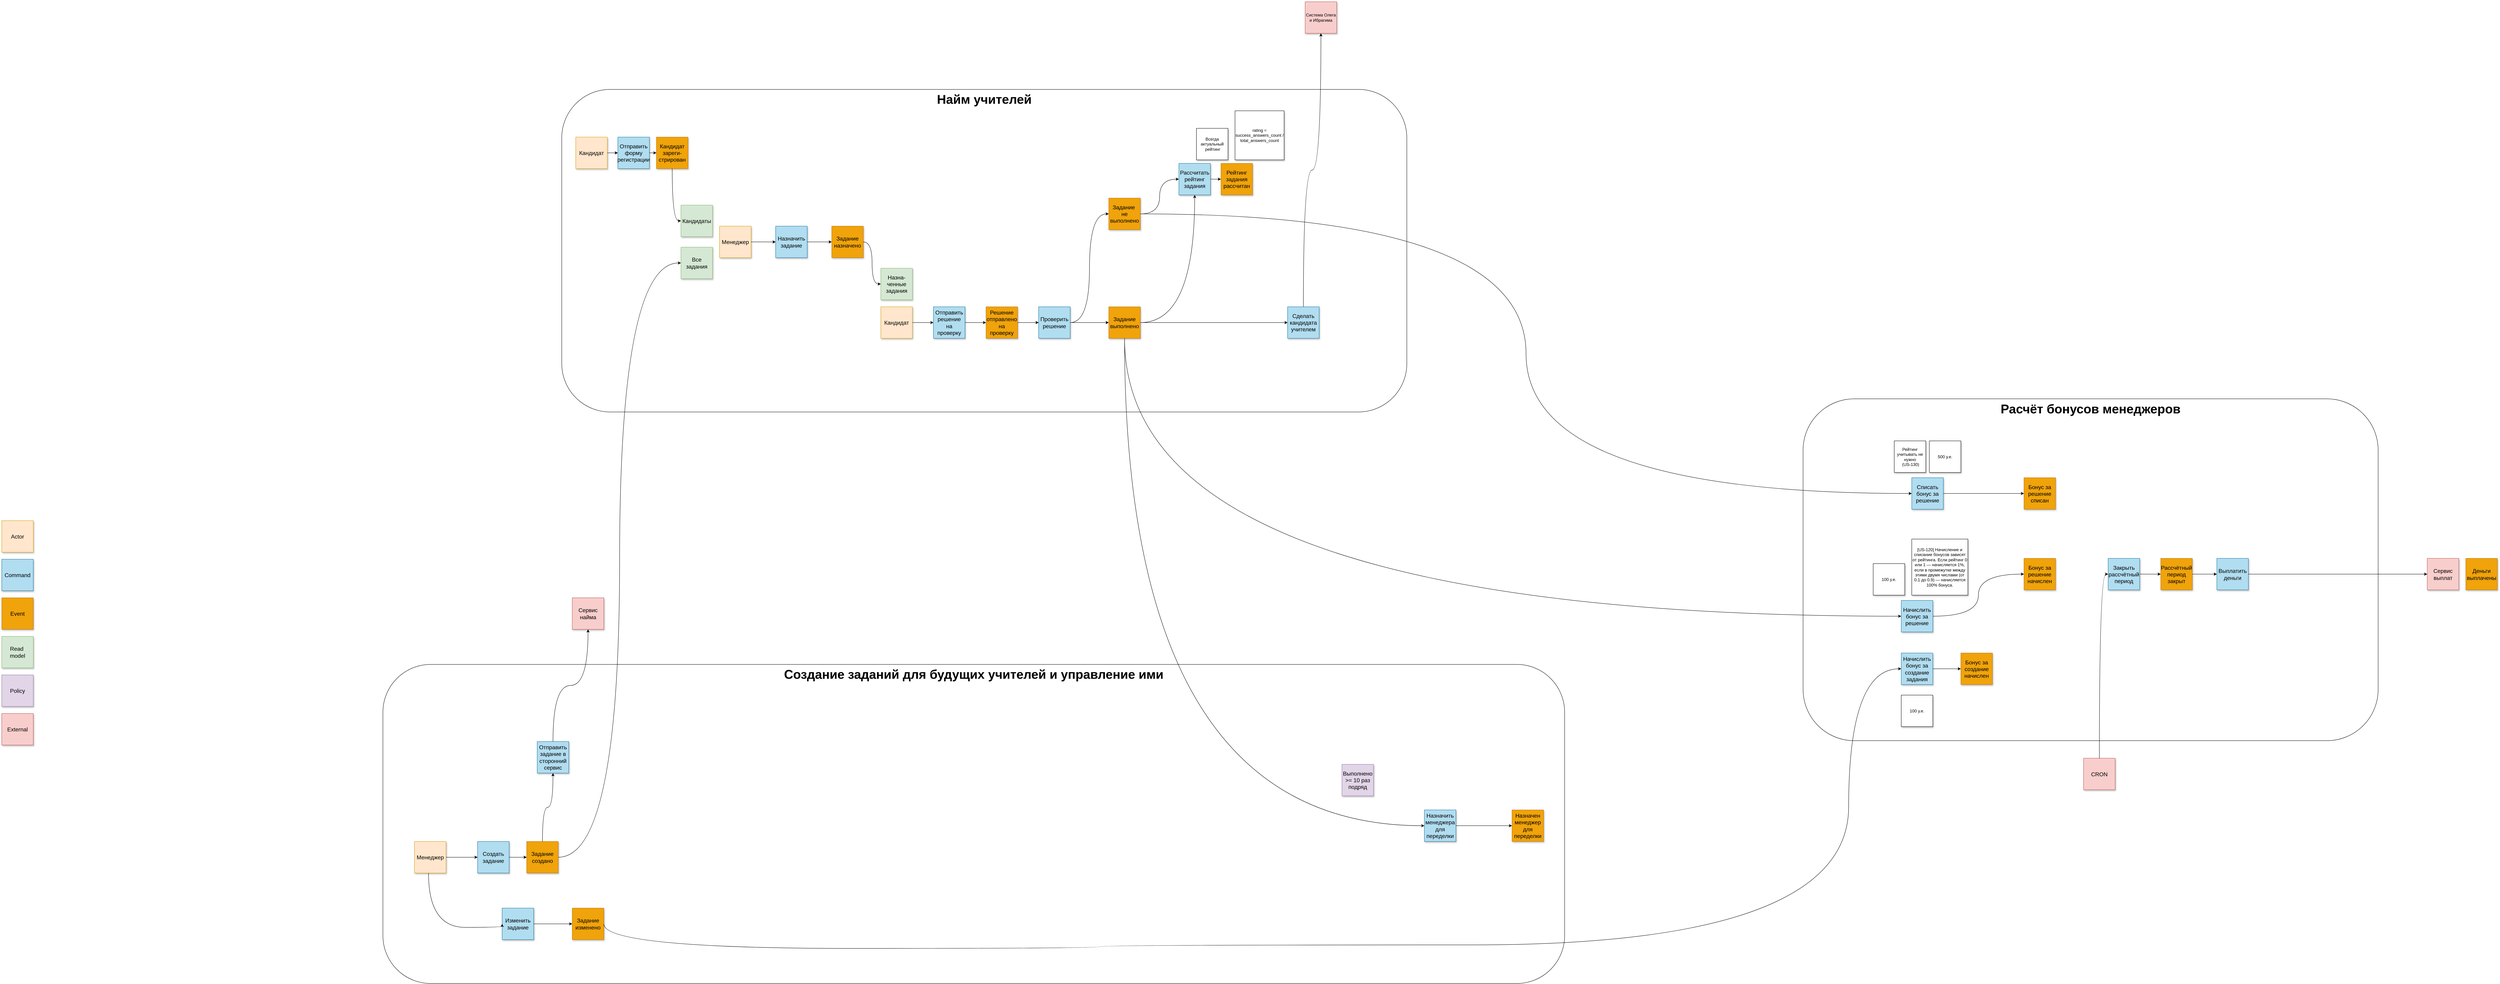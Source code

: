 <mxfile version="27.0.9">
  <diagram name="Страница — 1" id="NGPSr6TKWszpCNyqdr5B">
    <mxGraphModel dx="6367" dy="3578" grid="1" gridSize="10" guides="1" tooltips="1" connect="1" arrows="1" fold="1" page="1" pageScale="1" pageWidth="827" pageHeight="1169" math="0" shadow="0">
      <root>
        <mxCell id="0" />
        <mxCell id="1" parent="0" />
        <mxCell id="jLzZF4RuqzGzyWeto8rF-91" value="&lt;font style=&quot;font-size: 36px;&quot;&gt;Найм учителей&lt;/font&gt;" style="rounded=1;whiteSpace=wrap;html=1;fontFamily=Helvetica;fontSize=11;fontColor=default;labelBackgroundColor=default;verticalAlign=top;align=center;fontStyle=1" parent="1" vertex="1">
          <mxGeometry x="-560" y="-810" width="2410" height="920" as="geometry" />
        </mxCell>
        <mxCell id="jLzZF4RuqzGzyWeto8rF-90" value="&lt;font style=&quot;font-size: 36px;&quot;&gt;Расчёт бонусов менеджеров&lt;/font&gt;" style="rounded=1;whiteSpace=wrap;html=1;fontFamily=Helvetica;fontSize=11;fontColor=default;labelBackgroundColor=default;verticalAlign=top;align=center;fontStyle=1" parent="1" vertex="1">
          <mxGeometry x="2980" y="72.5" width="1640" height="975" as="geometry" />
        </mxCell>
        <mxCell id="jLzZF4RuqzGzyWeto8rF-89" value="&lt;font style=&quot;font-size: 36px;&quot;&gt;Создание заданий для будущих учителей и управление ими&lt;/font&gt;" style="rounded=1;whiteSpace=wrap;html=1;fontFamily=Helvetica;fontSize=11;fontColor=default;labelBackgroundColor=default;verticalAlign=top;align=center;fontStyle=1" parent="1" vertex="1">
          <mxGeometry x="-1070" y="830" width="3370" height="910" as="geometry" />
        </mxCell>
        <mxCell id="CO1IV0NMNZ6v1MnFKfws-3" value="&lt;font style=&quot;font-size: 16px;&quot;&gt;Actor&lt;/font&gt;" style="shape=note;whiteSpace=wrap;html=1;backgroundOutline=1;darkOpacity=0.05;fillColor=#ffe6cc;strokeColor=#d79b00;fillStyle=solid;direction=west;gradientDirection=north;shadow=1;size=0;pointerEvents=1;" parent="1" vertex="1">
          <mxGeometry x="-2157" y="420" width="90" height="90" as="geometry" />
        </mxCell>
        <mxCell id="CO1IV0NMNZ6v1MnFKfws-4" value="&lt;font style=&quot;font-size: 16px;&quot;&gt;Command&lt;/font&gt;" style="shape=note;whiteSpace=wrap;html=1;backgroundOutline=1;darkOpacity=0.05;fillColor=#b1ddf0;strokeColor=#10739e;fillStyle=solid;direction=west;gradientDirection=north;shadow=1;size=0;pointerEvents=1;" parent="1" vertex="1">
          <mxGeometry x="-2157" y="530" width="90" height="90" as="geometry" />
        </mxCell>
        <mxCell id="CO1IV0NMNZ6v1MnFKfws-5" value="&lt;font style=&quot;font-size: 16px;&quot;&gt;Event&lt;/font&gt;" style="shape=note;whiteSpace=wrap;html=1;backgroundOutline=1;darkOpacity=0.05;fillColor=#f0a30a;strokeColor=#BD7000;fillStyle=solid;direction=west;gradientDirection=north;shadow=1;size=0;pointerEvents=1;fontColor=#000000;" parent="1" vertex="1">
          <mxGeometry x="-2157" y="640" width="90" height="90" as="geometry" />
        </mxCell>
        <mxCell id="CO1IV0NMNZ6v1MnFKfws-6" value="&lt;font style=&quot;font-size: 16px;&quot;&gt;Policy&lt;/font&gt;" style="shape=note;whiteSpace=wrap;html=1;backgroundOutline=1;darkOpacity=0.05;fillColor=#e1d5e7;strokeColor=#9673a6;fillStyle=solid;direction=west;gradientDirection=north;shadow=1;size=0;pointerEvents=1;" parent="1" vertex="1">
          <mxGeometry x="-2157" y="860" width="90" height="90" as="geometry" />
        </mxCell>
        <mxCell id="h1oPTxE2GkJXds1VuIES-3" value="&lt;font style=&quot;font-size: 16px;&quot;&gt;Менеджер&lt;/font&gt;" style="shape=note;whiteSpace=wrap;html=1;backgroundOutline=1;darkOpacity=0.05;fillColor=#ffe6cc;strokeColor=#d79b00;fillStyle=solid;direction=west;gradientDirection=north;shadow=1;size=0;pointerEvents=1;" parent="1" vertex="1">
          <mxGeometry x="-980" y="1335" width="90" height="90" as="geometry" />
        </mxCell>
        <mxCell id="h1oPTxE2GkJXds1VuIES-4" value="&lt;span style=&quot;font-size: 16px;&quot;&gt;Задание создано&lt;/span&gt;" style="shape=note;whiteSpace=wrap;html=1;backgroundOutline=1;darkOpacity=0.05;fillColor=#f0a30a;strokeColor=#BD7000;fillStyle=solid;direction=west;gradientDirection=north;shadow=1;size=0;pointerEvents=1;fontColor=#000000;" parent="1" vertex="1">
          <mxGeometry x="-660" y="1335" width="90" height="90" as="geometry" />
        </mxCell>
        <mxCell id="h1oPTxE2GkJXds1VuIES-5" value="&lt;span style=&quot;font-size: 16px;&quot;&gt;Задание изменено&lt;/span&gt;" style="shape=note;whiteSpace=wrap;html=1;backgroundOutline=1;darkOpacity=0.05;fillColor=#f0a30a;strokeColor=#BD7000;fillStyle=solid;direction=west;gradientDirection=north;shadow=1;size=0;pointerEvents=1;fontColor=#000000;" parent="1" vertex="1">
          <mxGeometry x="-530" y="1525" width="90" height="90" as="geometry" />
        </mxCell>
        <mxCell id="h1oPTxE2GkJXds1VuIES-6" value="&lt;span style=&quot;font-size: 16px;&quot;&gt;Задание выполнено&lt;/span&gt;" style="shape=note;whiteSpace=wrap;html=1;backgroundOutline=1;darkOpacity=0.05;fillColor=#f0a30a;strokeColor=#BD7000;fillStyle=solid;direction=west;gradientDirection=north;shadow=1;size=0;pointerEvents=1;fontColor=#000000;" parent="1" vertex="1">
          <mxGeometry x="1000" y="-190" width="90" height="90" as="geometry" />
        </mxCell>
        <mxCell id="h1oPTxE2GkJXds1VuIES-10" value="&lt;font style=&quot;font-size: 16px;&quot;&gt;External&lt;/font&gt;" style="shape=note;whiteSpace=wrap;html=1;backgroundOutline=1;darkOpacity=0.05;fillColor=#f8cecc;strokeColor=#b85450;fillStyle=solid;direction=west;gradientDirection=north;shadow=1;size=0;pointerEvents=1;" parent="1" vertex="1">
          <mxGeometry x="-2157" y="970" width="90" height="90" as="geometry" />
        </mxCell>
        <mxCell id="h1oPTxE2GkJXds1VuIES-12" value="&lt;span style=&quot;font-size: 16px;&quot;&gt;Сервис найма&lt;/span&gt;" style="shape=note;whiteSpace=wrap;html=1;backgroundOutline=1;darkOpacity=0.05;fillColor=#f8cecc;strokeColor=#b85450;fillStyle=solid;direction=west;gradientDirection=north;shadow=1;size=0;pointerEvents=1;" parent="1" vertex="1">
          <mxGeometry x="-530" y="640" width="90" height="90" as="geometry" />
        </mxCell>
        <mxCell id="h1oPTxE2GkJXds1VuIES-13" style="edgeStyle=orthogonalEdgeStyle;rounded=0;orthogonalLoop=1;jettySize=auto;html=1;entryX=0;entryY=0;entryDx=45;entryDy=0;entryPerimeter=0;curved=1;exitX=0.5;exitY=1;exitDx=0;exitDy=0;exitPerimeter=0;" parent="1" source="VDqQMKISI5DSdIvBl_UH-1" target="h1oPTxE2GkJXds1VuIES-12" edge="1">
          <mxGeometry relative="1" as="geometry" />
        </mxCell>
        <mxCell id="h1oPTxE2GkJXds1VuIES-19" value="&lt;font style=&quot;font-size: 16px;&quot;&gt;Менеджер&lt;/font&gt;" style="shape=note;whiteSpace=wrap;html=1;backgroundOutline=1;darkOpacity=0.05;fillColor=#ffe6cc;strokeColor=#d79b00;fillStyle=solid;direction=west;gradientDirection=north;shadow=1;size=0;pointerEvents=1;" parent="1" vertex="1">
          <mxGeometry x="-110" y="-420" width="90" height="90" as="geometry" />
        </mxCell>
        <mxCell id="h1oPTxE2GkJXds1VuIES-20" value="&lt;span style=&quot;font-size: 16px;&quot;&gt;Задание назначено&lt;/span&gt;" style="shape=note;whiteSpace=wrap;html=1;backgroundOutline=1;darkOpacity=0.05;fillColor=#f0a30a;strokeColor=#BD7000;fillStyle=solid;direction=west;gradientDirection=north;shadow=1;size=0;pointerEvents=1;fontColor=#000000;" parent="1" vertex="1">
          <mxGeometry x="210" y="-420" width="90" height="90" as="geometry" />
        </mxCell>
        <mxCell id="jLzZF4RuqzGzyWeto8rF-57" style="edgeStyle=orthogonalEdgeStyle;shape=connector;curved=1;rounded=0;orthogonalLoop=1;jettySize=auto;html=1;strokeColor=default;align=center;verticalAlign=middle;fontFamily=Helvetica;fontSize=11;fontColor=default;labelBackgroundColor=default;endArrow=classic;entryX=0;entryY=0;entryDx=90;entryDy=45;entryPerimeter=0;" parent="1" source="jLzZF4RuqzGzyWeto8rF-1" target="jLzZF4RuqzGzyWeto8rF-58" edge="1">
          <mxGeometry relative="1" as="geometry">
            <mxPoint x="520" y="890" as="targetPoint" />
          </mxGeometry>
        </mxCell>
        <mxCell id="jLzZF4RuqzGzyWeto8rF-1" value="&lt;font style=&quot;font-size: 16px;&quot;&gt;Кандидат&lt;/font&gt;" style="shape=note;whiteSpace=wrap;html=1;backgroundOutline=1;darkOpacity=0.05;fillColor=#ffe6cc;strokeColor=#d79b00;fillStyle=solid;direction=west;gradientDirection=north;shadow=1;size=0;pointerEvents=1;" parent="1" vertex="1">
          <mxGeometry x="350" y="-190" width="90" height="90" as="geometry" />
        </mxCell>
        <mxCell id="jLzZF4RuqzGzyWeto8rF-2" value="&lt;span style=&quot;font-size: 16px;&quot;&gt;Решение отправлено на проверку&lt;/span&gt;" style="shape=note;whiteSpace=wrap;html=1;backgroundOutline=1;darkOpacity=0.05;fillColor=#f0a30a;strokeColor=#BD7000;fillStyle=solid;direction=west;gradientDirection=north;shadow=1;size=0;pointerEvents=1;fontColor=#000000;" parent="1" vertex="1">
          <mxGeometry x="650" y="-190" width="90" height="90" as="geometry" />
        </mxCell>
        <mxCell id="jLzZF4RuqzGzyWeto8rF-9" value="&lt;span style=&quot;font-size: 16px;&quot;&gt;Задание&amp;nbsp;&lt;/span&gt;&lt;div&gt;&lt;span style=&quot;font-size: 16px;&quot;&gt;не выполнено&lt;/span&gt;&lt;/div&gt;" style="shape=note;whiteSpace=wrap;html=1;backgroundOutline=1;darkOpacity=0.05;fillColor=#f0a30a;strokeColor=#BD7000;fillStyle=solid;direction=west;gradientDirection=north;shadow=1;size=0;pointerEvents=1;fontColor=#000000;" parent="1" vertex="1">
          <mxGeometry x="1000" y="-500" width="90" height="90" as="geometry" />
        </mxCell>
        <mxCell id="jLzZF4RuqzGzyWeto8rF-10" value="&lt;span style=&quot;font-size: 16px;&quot;&gt;Рейтинг задания рассчитан&lt;/span&gt;" style="shape=note;whiteSpace=wrap;html=1;backgroundOutline=1;darkOpacity=0.05;fillColor=#f0a30a;strokeColor=#BD7000;fillStyle=solid;direction=west;gradientDirection=north;shadow=1;size=0;pointerEvents=1;fontColor=#000000;" parent="1" vertex="1">
          <mxGeometry x="1320" y="-599" width="90" height="90" as="geometry" />
        </mxCell>
        <mxCell id="jLzZF4RuqzGzyWeto8rF-12" style="edgeStyle=orthogonalEdgeStyle;shape=connector;curved=1;rounded=0;orthogonalLoop=1;jettySize=auto;html=1;entryX=0;entryY=0;entryDx=90;entryDy=45;entryPerimeter=0;strokeColor=default;align=center;verticalAlign=middle;fontFamily=Helvetica;fontSize=11;fontColor=default;labelBackgroundColor=default;endArrow=classic;" parent="1" source="jLzZF4RuqzGzyWeto8rF-65" target="jLzZF4RuqzGzyWeto8rF-10" edge="1">
          <mxGeometry relative="1" as="geometry" />
        </mxCell>
        <mxCell id="jLzZF4RuqzGzyWeto8rF-15" value="rating = success_answers_count / total_answers_count" style="shape=note;whiteSpace=wrap;html=1;backgroundOutline=1;darkOpacity=0.05;fillStyle=solid;direction=west;gradientDirection=north;shadow=1;size=0;pointerEvents=1;" parent="1" vertex="1">
          <mxGeometry x="1360" y="-749" width="140" height="140" as="geometry" />
        </mxCell>
        <mxCell id="jLzZF4RuqzGzyWeto8rF-16" value="&lt;span style=&quot;font-size: 16px;&quot;&gt;Бонус за создание начислен&lt;/span&gt;" style="shape=note;whiteSpace=wrap;html=1;backgroundOutline=1;darkOpacity=0.05;fillColor=#f0a30a;strokeColor=#BD7000;fillStyle=solid;direction=west;gradientDirection=north;shadow=1;size=0;pointerEvents=1;fontColor=#000000;" parent="1" vertex="1">
          <mxGeometry x="3430" y="797.5" width="90" height="90" as="geometry" />
        </mxCell>
        <mxCell id="jLzZF4RuqzGzyWeto8rF-17" style="edgeStyle=orthogonalEdgeStyle;shape=connector;curved=1;rounded=0;orthogonalLoop=1;jettySize=auto;html=1;entryX=0;entryY=0;entryDx=90;entryDy=45;entryPerimeter=0;strokeColor=default;align=center;verticalAlign=middle;fontFamily=Helvetica;fontSize=11;fontColor=default;labelBackgroundColor=default;endArrow=classic;exitX=0;exitY=0.5;exitDx=0;exitDy=0;exitPerimeter=0;" parent="1" target="jLzZF4RuqzGzyWeto8rF-60" edge="1" source="h1oPTxE2GkJXds1VuIES-5">
          <mxGeometry relative="1" as="geometry">
            <mxPoint x="-1310" y="880" as="sourcePoint" />
            <Array as="points">
              <mxPoint x="-440" y="1640" />
              <mxPoint x="975" y="1640" />
              <mxPoint x="975" y="1630" />
              <mxPoint x="3110" y="1630" />
              <mxPoint x="3110" y="843" />
            </Array>
          </mxGeometry>
        </mxCell>
        <mxCell id="jLzZF4RuqzGzyWeto8rF-18" value="&lt;span style=&quot;font-size: 16px;&quot;&gt;Бонус за решение начислен&lt;/span&gt;" style="shape=note;whiteSpace=wrap;html=1;backgroundOutline=1;darkOpacity=0.05;fillColor=#f0a30a;strokeColor=#BD7000;fillStyle=solid;direction=west;gradientDirection=north;shadow=1;size=0;pointerEvents=1;fontColor=#000000;" parent="1" vertex="1">
          <mxGeometry x="3610" y="527.5" width="90" height="90" as="geometry" />
        </mxCell>
        <mxCell id="jLzZF4RuqzGzyWeto8rF-19" style="edgeStyle=orthogonalEdgeStyle;shape=connector;curved=1;rounded=0;orthogonalLoop=1;jettySize=auto;html=1;entryX=0;entryY=0;entryDx=90;entryDy=45;entryPerimeter=0;strokeColor=default;align=center;verticalAlign=middle;fontFamily=Helvetica;fontSize=11;fontColor=default;labelBackgroundColor=default;endArrow=classic;" parent="1" source="jLzZF4RuqzGzyWeto8rF-67" target="jLzZF4RuqzGzyWeto8rF-18" edge="1">
          <mxGeometry relative="1" as="geometry" />
        </mxCell>
        <mxCell id="jLzZF4RuqzGzyWeto8rF-21" value="[US-120] Начисление и списание бонусов зависят от рейтинга. Если рейтинг 0 или 1 — начисляется 1%, если в промежутке между этими двумя числами (от 0.1 до 0.9) — начисляется 100% бонуса." style="shape=note;whiteSpace=wrap;html=1;backgroundOutline=1;darkOpacity=0.05;fillStyle=solid;direction=west;gradientDirection=north;shadow=1;size=0;pointerEvents=1;" parent="1" vertex="1">
          <mxGeometry x="3290" y="472.5" width="160" height="160" as="geometry" />
        </mxCell>
        <mxCell id="jLzZF4RuqzGzyWeto8rF-22" value="Всегда актуальный&lt;div&gt;&amp;nbsp;рейтинг&lt;/div&gt;" style="shape=note;whiteSpace=wrap;html=1;backgroundOutline=1;darkOpacity=0.05;fillStyle=solid;direction=west;gradientDirection=north;shadow=1;size=0;pointerEvents=1;" parent="1" vertex="1">
          <mxGeometry x="1250" y="-699" width="90" height="90" as="geometry" />
        </mxCell>
        <mxCell id="jLzZF4RuqzGzyWeto8rF-23" style="edgeStyle=orthogonalEdgeStyle;shape=connector;curved=1;rounded=0;orthogonalLoop=1;jettySize=auto;html=1;entryX=0;entryY=0;entryDx=90;entryDy=45;entryPerimeter=0;strokeColor=default;align=center;verticalAlign=middle;fontFamily=Helvetica;fontSize=11;fontColor=default;labelBackgroundColor=default;endArrow=classic;exitX=0;exitY=0.5;exitDx=0;exitDy=0;exitPerimeter=0;" parent="1" source="jLzZF4RuqzGzyWeto8rF-63" target="jLzZF4RuqzGzyWeto8rF-9" edge="1">
          <mxGeometry relative="1" as="geometry">
            <mxPoint x="990" y="886" as="sourcePoint" />
          </mxGeometry>
        </mxCell>
        <mxCell id="jLzZF4RuqzGzyWeto8rF-25" value="&lt;span style=&quot;font-size: 16px;&quot;&gt;Бонус за решение списан&lt;/span&gt;" style="shape=note;whiteSpace=wrap;html=1;backgroundOutline=1;darkOpacity=0.05;fillColor=#f0a30a;strokeColor=#BD7000;fillStyle=solid;direction=west;gradientDirection=north;shadow=1;size=0;pointerEvents=1;fontColor=#000000;" parent="1" vertex="1">
          <mxGeometry x="3610" y="297.5" width="90" height="90" as="geometry" />
        </mxCell>
        <mxCell id="jLzZF4RuqzGzyWeto8rF-28" style="edgeStyle=orthogonalEdgeStyle;shape=connector;curved=1;rounded=0;orthogonalLoop=1;jettySize=auto;html=1;strokeColor=default;align=center;verticalAlign=middle;fontFamily=Helvetica;fontSize=11;fontColor=default;labelBackgroundColor=default;endArrow=classic;entryX=0;entryY=0;entryDx=90;entryDy=45;entryPerimeter=0;" parent="1" source="jLzZF4RuqzGzyWeto8rF-66" target="jLzZF4RuqzGzyWeto8rF-25" edge="1">
          <mxGeometry relative="1" as="geometry">
            <mxPoint x="3850" y="377.5" as="targetPoint" />
          </mxGeometry>
        </mxCell>
        <mxCell id="jLzZF4RuqzGzyWeto8rF-29" value="500 у.е." style="shape=note;whiteSpace=wrap;html=1;backgroundOutline=1;darkOpacity=0.05;fillStyle=solid;direction=west;gradientDirection=north;shadow=1;size=0;pointerEvents=1;" parent="1" vertex="1">
          <mxGeometry x="3340" y="192.5" width="90" height="90" as="geometry" />
        </mxCell>
        <mxCell id="jLzZF4RuqzGzyWeto8rF-30" value="Рейтинг учитывать не нужно&lt;div&gt;&amp;nbsp;(US-130)&lt;/div&gt;" style="shape=note;whiteSpace=wrap;html=1;backgroundOutline=1;darkOpacity=0.05;fillStyle=solid;direction=west;gradientDirection=north;shadow=1;size=0;pointerEvents=1;" parent="1" vertex="1">
          <mxGeometry x="3240" y="192.5" width="90" height="90" as="geometry" />
        </mxCell>
        <mxCell id="jLzZF4RuqzGzyWeto8rF-31" value="100 у.е." style="shape=note;whiteSpace=wrap;html=1;backgroundOutline=1;darkOpacity=0.05;fillStyle=solid;direction=west;gradientDirection=north;shadow=1;size=0;pointerEvents=1;" parent="1" vertex="1">
          <mxGeometry x="3180" y="542.5" width="90" height="90" as="geometry" />
        </mxCell>
        <mxCell id="jLzZF4RuqzGzyWeto8rF-33" value="&lt;span style=&quot;font-size: 16px;&quot;&gt;CRON&lt;/span&gt;" style="shape=note;whiteSpace=wrap;html=1;backgroundOutline=1;darkOpacity=0.05;fillColor=#f8cecc;strokeColor=#b85450;fillStyle=solid;direction=west;gradientDirection=north;shadow=1;size=0;pointerEvents=1;" parent="1" vertex="1">
          <mxGeometry x="3780" y="1097.5" width="90" height="90" as="geometry" />
        </mxCell>
        <mxCell id="jLzZF4RuqzGzyWeto8rF-35" value="&lt;span style=&quot;font-size: 16px;&quot;&gt;Рассчётный период закрыт&lt;/span&gt;" style="shape=note;whiteSpace=wrap;html=1;backgroundOutline=1;darkOpacity=0.05;fillColor=#f0a30a;strokeColor=#BD7000;fillStyle=solid;direction=west;gradientDirection=north;shadow=1;size=0;pointerEvents=1;fontColor=#000000;" parent="1" vertex="1">
          <mxGeometry x="4000" y="527.5" width="90" height="90" as="geometry" />
        </mxCell>
        <mxCell id="jLzZF4RuqzGzyWeto8rF-36" value="&lt;font style=&quot;font-size: 16px;&quot;&gt;Создать задание&lt;/font&gt;" style="shape=note;whiteSpace=wrap;html=1;backgroundOutline=1;darkOpacity=0.05;fillColor=#b1ddf0;strokeColor=#10739e;fillStyle=solid;direction=west;gradientDirection=north;shadow=1;size=0;pointerEvents=1;" parent="1" vertex="1">
          <mxGeometry x="-800" y="1335" width="90" height="90" as="geometry" />
        </mxCell>
        <mxCell id="jLzZF4RuqzGzyWeto8rF-37" style="edgeStyle=orthogonalEdgeStyle;shape=connector;curved=1;rounded=0;orthogonalLoop=1;jettySize=auto;html=1;entryX=0;entryY=0;entryDx=90;entryDy=45;entryPerimeter=0;strokeColor=default;align=center;verticalAlign=middle;fontFamily=Helvetica;fontSize=11;fontColor=default;labelBackgroundColor=default;endArrow=classic;" parent="1" source="h1oPTxE2GkJXds1VuIES-3" target="jLzZF4RuqzGzyWeto8rF-36" edge="1">
          <mxGeometry relative="1" as="geometry" />
        </mxCell>
        <mxCell id="jLzZF4RuqzGzyWeto8rF-38" style="edgeStyle=orthogonalEdgeStyle;shape=connector;curved=1;rounded=0;orthogonalLoop=1;jettySize=auto;html=1;entryX=0;entryY=0;entryDx=90;entryDy=45;entryPerimeter=0;strokeColor=default;align=center;verticalAlign=middle;fontFamily=Helvetica;fontSize=11;fontColor=default;labelBackgroundColor=default;endArrow=classic;" parent="1" source="jLzZF4RuqzGzyWeto8rF-36" target="h1oPTxE2GkJXds1VuIES-4" edge="1">
          <mxGeometry relative="1" as="geometry" />
        </mxCell>
        <mxCell id="jLzZF4RuqzGzyWeto8rF-39" value="&lt;font style=&quot;font-size: 16px;&quot;&gt;Изменить задание&lt;/font&gt;" style="shape=note;whiteSpace=wrap;html=1;backgroundOutline=1;darkOpacity=0.05;fillColor=#b1ddf0;strokeColor=#10739e;fillStyle=solid;direction=west;gradientDirection=north;shadow=1;size=0;pointerEvents=1;" parent="1" vertex="1">
          <mxGeometry x="-730" y="1525" width="90" height="90" as="geometry" />
        </mxCell>
        <mxCell id="jLzZF4RuqzGzyWeto8rF-41" style="edgeStyle=orthogonalEdgeStyle;shape=connector;curved=1;rounded=0;orthogonalLoop=1;jettySize=auto;html=1;entryX=0;entryY=0;entryDx=90;entryDy=45;entryPerimeter=0;strokeColor=default;align=center;verticalAlign=middle;fontFamily=Helvetica;fontSize=11;fontColor=default;labelBackgroundColor=default;endArrow=classic;" parent="1" source="jLzZF4RuqzGzyWeto8rF-39" target="h1oPTxE2GkJXds1VuIES-5" edge="1">
          <mxGeometry relative="1" as="geometry" />
        </mxCell>
        <mxCell id="jLzZF4RuqzGzyWeto8rF-54" value="&lt;span style=&quot;font-size: 16px;&quot;&gt;Назначить задание&lt;/span&gt;" style="shape=note;whiteSpace=wrap;html=1;backgroundOutline=1;darkOpacity=0.05;fillColor=#b1ddf0;strokeColor=#10739e;fillStyle=solid;direction=west;gradientDirection=north;shadow=1;size=0;pointerEvents=1;" parent="1" vertex="1">
          <mxGeometry x="50" y="-420" width="90" height="90" as="geometry" />
        </mxCell>
        <mxCell id="jLzZF4RuqzGzyWeto8rF-55" style="edgeStyle=orthogonalEdgeStyle;shape=connector;curved=1;rounded=0;orthogonalLoop=1;jettySize=auto;html=1;entryX=0;entryY=0;entryDx=90;entryDy=45;entryPerimeter=0;strokeColor=default;align=center;verticalAlign=middle;fontFamily=Helvetica;fontSize=11;fontColor=default;labelBackgroundColor=default;endArrow=classic;" parent="1" source="h1oPTxE2GkJXds1VuIES-19" target="jLzZF4RuqzGzyWeto8rF-54" edge="1">
          <mxGeometry relative="1" as="geometry" />
        </mxCell>
        <mxCell id="jLzZF4RuqzGzyWeto8rF-56" style="edgeStyle=orthogonalEdgeStyle;shape=connector;curved=1;rounded=0;orthogonalLoop=1;jettySize=auto;html=1;entryX=0;entryY=0;entryDx=90;entryDy=45;entryPerimeter=0;strokeColor=default;align=center;verticalAlign=middle;fontFamily=Helvetica;fontSize=11;fontColor=default;labelBackgroundColor=default;endArrow=classic;" parent="1" source="jLzZF4RuqzGzyWeto8rF-54" target="h1oPTxE2GkJXds1VuIES-20" edge="1">
          <mxGeometry relative="1" as="geometry" />
        </mxCell>
        <mxCell id="jLzZF4RuqzGzyWeto8rF-58" value="&lt;span style=&quot;font-size: 16px;&quot;&gt;Отправить решение на проверку&lt;/span&gt;" style="shape=note;whiteSpace=wrap;html=1;backgroundOutline=1;darkOpacity=0.05;fillColor=#b1ddf0;strokeColor=#10739e;fillStyle=solid;direction=west;gradientDirection=north;shadow=1;size=0;pointerEvents=1;" parent="1" vertex="1">
          <mxGeometry x="500" y="-190" width="90" height="90" as="geometry" />
        </mxCell>
        <mxCell id="jLzZF4RuqzGzyWeto8rF-59" style="edgeStyle=orthogonalEdgeStyle;shape=connector;curved=1;rounded=0;orthogonalLoop=1;jettySize=auto;html=1;entryX=0;entryY=0;entryDx=90;entryDy=45;entryPerimeter=0;strokeColor=default;align=center;verticalAlign=middle;fontFamily=Helvetica;fontSize=11;fontColor=default;labelBackgroundColor=default;endArrow=classic;" parent="1" source="jLzZF4RuqzGzyWeto8rF-58" target="jLzZF4RuqzGzyWeto8rF-2" edge="1">
          <mxGeometry relative="1" as="geometry" />
        </mxCell>
        <mxCell id="jLzZF4RuqzGzyWeto8rF-60" value="&lt;font style=&quot;font-size: 16px;&quot;&gt;Начислить бонус за создание задания&lt;/font&gt;" style="shape=note;whiteSpace=wrap;html=1;backgroundOutline=1;darkOpacity=0.05;fillColor=#b1ddf0;strokeColor=#10739e;fillStyle=solid;direction=west;gradientDirection=north;shadow=1;size=0;pointerEvents=1;" parent="1" vertex="1">
          <mxGeometry x="3260" y="797.5" width="90" height="90" as="geometry" />
        </mxCell>
        <mxCell id="jLzZF4RuqzGzyWeto8rF-61" style="edgeStyle=orthogonalEdgeStyle;shape=connector;curved=1;rounded=0;orthogonalLoop=1;jettySize=auto;html=1;entryX=0;entryY=0;entryDx=90;entryDy=45;entryPerimeter=0;strokeColor=default;align=center;verticalAlign=middle;fontFamily=Helvetica;fontSize=11;fontColor=default;labelBackgroundColor=default;endArrow=classic;" parent="1" source="jLzZF4RuqzGzyWeto8rF-60" target="jLzZF4RuqzGzyWeto8rF-16" edge="1">
          <mxGeometry relative="1" as="geometry" />
        </mxCell>
        <mxCell id="jLzZF4RuqzGzyWeto8rF-63" value="&lt;span style=&quot;font-size: 16px;&quot;&gt;Проверить решение&lt;/span&gt;" style="shape=note;whiteSpace=wrap;html=1;backgroundOutline=1;darkOpacity=0.05;fillColor=#b1ddf0;strokeColor=#10739e;fillStyle=solid;direction=west;gradientDirection=north;shadow=1;size=0;pointerEvents=1;" parent="1" vertex="1">
          <mxGeometry x="800" y="-190" width="90" height="90" as="geometry" />
        </mxCell>
        <mxCell id="jLzZF4RuqzGzyWeto8rF-64" style="edgeStyle=orthogonalEdgeStyle;shape=connector;curved=1;rounded=0;orthogonalLoop=1;jettySize=auto;html=1;entryX=0;entryY=0;entryDx=90;entryDy=45;entryPerimeter=0;strokeColor=default;align=center;verticalAlign=middle;fontFamily=Helvetica;fontSize=11;fontColor=default;labelBackgroundColor=default;endArrow=classic;" parent="1" source="jLzZF4RuqzGzyWeto8rF-2" target="jLzZF4RuqzGzyWeto8rF-63" edge="1">
          <mxGeometry relative="1" as="geometry" />
        </mxCell>
        <mxCell id="jLzZF4RuqzGzyWeto8rF-68" value="" style="edgeStyle=orthogonalEdgeStyle;shape=connector;curved=1;rounded=0;orthogonalLoop=1;jettySize=auto;html=1;entryX=0;entryY=0;entryDx=90;entryDy=45;entryPerimeter=0;strokeColor=default;align=center;verticalAlign=middle;fontFamily=Helvetica;fontSize=11;fontColor=default;labelBackgroundColor=default;endArrow=classic;exitX=0;exitY=0;exitDx=45;exitDy=0;exitPerimeter=0;" parent="1" source="h1oPTxE2GkJXds1VuIES-6" target="jLzZF4RuqzGzyWeto8rF-67" edge="1">
          <mxGeometry relative="1" as="geometry">
            <mxPoint x="1590" y="1125" as="sourcePoint" />
            <mxPoint x="1690" y="915" as="targetPoint" />
          </mxGeometry>
        </mxCell>
        <mxCell id="jLzZF4RuqzGzyWeto8rF-67" value="&lt;font style=&quot;font-size: 16px;&quot;&gt;Начислить бонус за решение&lt;/font&gt;" style="shape=note;whiteSpace=wrap;html=1;backgroundOutline=1;darkOpacity=0.05;fillColor=#b1ddf0;strokeColor=#10739e;fillStyle=solid;direction=west;gradientDirection=north;shadow=1;size=0;pointerEvents=1;" parent="1" vertex="1">
          <mxGeometry x="3260" y="647.5" width="90" height="90" as="geometry" />
        </mxCell>
        <mxCell id="jLzZF4RuqzGzyWeto8rF-69" value="" style="edgeStyle=orthogonalEdgeStyle;shape=connector;curved=1;rounded=0;orthogonalLoop=1;jettySize=auto;html=1;strokeColor=default;align=center;verticalAlign=middle;fontFamily=Helvetica;fontSize=11;fontColor=default;labelBackgroundColor=default;endArrow=classic;entryX=0;entryY=0;entryDx=90;entryDy=45;entryPerimeter=0;" parent="1" source="jLzZF4RuqzGzyWeto8rF-9" target="jLzZF4RuqzGzyWeto8rF-66" edge="1">
          <mxGeometry relative="1" as="geometry">
            <mxPoint x="1590" y="575" as="sourcePoint" />
            <mxPoint x="1810" y="575" as="targetPoint" />
          </mxGeometry>
        </mxCell>
        <mxCell id="jLzZF4RuqzGzyWeto8rF-66" value="&lt;font style=&quot;font-size: 16px;&quot;&gt;Списать бонус за решение&lt;/font&gt;" style="shape=note;whiteSpace=wrap;html=1;backgroundOutline=1;darkOpacity=0.05;fillColor=#b1ddf0;strokeColor=#10739e;fillStyle=solid;direction=west;gradientDirection=north;shadow=1;size=0;pointerEvents=1;" parent="1" vertex="1">
          <mxGeometry x="3290" y="297.5" width="90" height="90" as="geometry" />
        </mxCell>
        <mxCell id="jLzZF4RuqzGzyWeto8rF-70" value="" style="edgeStyle=orthogonalEdgeStyle;shape=connector;curved=1;rounded=0;orthogonalLoop=1;jettySize=auto;html=1;entryX=0;entryY=0;entryDx=90;entryDy=45;entryPerimeter=0;strokeColor=default;align=center;verticalAlign=middle;fontFamily=Helvetica;fontSize=11;fontColor=default;labelBackgroundColor=default;endArrow=classic;" parent="1" source="jLzZF4RuqzGzyWeto8rF-9" target="jLzZF4RuqzGzyWeto8rF-65" edge="1">
          <mxGeometry relative="1" as="geometry">
            <mxPoint x="1590" y="575" as="sourcePoint" />
            <mxPoint x="1680" y="355" as="targetPoint" />
          </mxGeometry>
        </mxCell>
        <mxCell id="jLzZF4RuqzGzyWeto8rF-65" value="&lt;font style=&quot;font-size: 16px;&quot;&gt;Рассчитать рейтинг задания&lt;/font&gt;" style="shape=note;whiteSpace=wrap;html=1;backgroundOutline=1;darkOpacity=0.05;fillColor=#b1ddf0;strokeColor=#10739e;fillStyle=solid;direction=west;gradientDirection=north;shadow=1;size=0;pointerEvents=1;" parent="1" vertex="1">
          <mxGeometry x="1200" y="-599" width="90" height="90" as="geometry" />
        </mxCell>
        <mxCell id="jLzZF4RuqzGzyWeto8rF-75" value="" style="edgeStyle=orthogonalEdgeStyle;shape=connector;curved=1;rounded=0;orthogonalLoop=1;jettySize=auto;html=1;strokeColor=default;align=center;verticalAlign=middle;fontFamily=Helvetica;fontSize=11;fontColor=default;labelBackgroundColor=default;endArrow=classic;" parent="1" source="h1oPTxE2GkJXds1VuIES-6" target="jLzZF4RuqzGzyWeto8rF-71" edge="1">
          <mxGeometry relative="1" as="geometry">
            <mxPoint x="1590" y="1235" as="sourcePoint" />
            <mxPoint x="1930" y="1225" as="targetPoint" />
          </mxGeometry>
        </mxCell>
        <mxCell id="VDqQMKISI5DSdIvBl_UH-20" style="edgeStyle=orthogonalEdgeStyle;shape=connector;curved=1;rounded=0;orthogonalLoop=1;jettySize=auto;html=1;strokeColor=default;align=center;verticalAlign=middle;fontFamily=Helvetica;fontSize=11;fontColor=default;labelBackgroundColor=default;endArrow=classic;" edge="1" parent="1" source="jLzZF4RuqzGzyWeto8rF-71" target="VDqQMKISI5DSdIvBl_UH-18">
          <mxGeometry relative="1" as="geometry" />
        </mxCell>
        <mxCell id="jLzZF4RuqzGzyWeto8rF-71" value="&lt;span style=&quot;font-size: 16px;&quot;&gt;Сделать кандидата учителем&lt;/span&gt;" style="shape=note;whiteSpace=wrap;html=1;backgroundOutline=1;darkOpacity=0.05;fillColor=#b1ddf0;strokeColor=#10739e;fillStyle=solid;direction=west;gradientDirection=north;shadow=1;size=0;pointerEvents=1;" parent="1" vertex="1">
          <mxGeometry x="1510" y="-190" width="90" height="90" as="geometry" />
        </mxCell>
        <mxCell id="jLzZF4RuqzGzyWeto8rF-78" style="edgeStyle=orthogonalEdgeStyle;shape=connector;curved=1;rounded=0;orthogonalLoop=1;jettySize=auto;html=1;entryX=0;entryY=0;entryDx=90;entryDy=45;entryPerimeter=0;strokeColor=default;align=center;verticalAlign=middle;fontFamily=Helvetica;fontSize=11;fontColor=default;labelBackgroundColor=default;endArrow=classic;" parent="1" source="jLzZF4RuqzGzyWeto8rF-77" target="jLzZF4RuqzGzyWeto8rF-35" edge="1">
          <mxGeometry relative="1" as="geometry" />
        </mxCell>
        <mxCell id="jLzZF4RuqzGzyWeto8rF-79" value="" style="edgeStyle=orthogonalEdgeStyle;shape=connector;curved=1;rounded=0;orthogonalLoop=1;jettySize=auto;html=1;entryX=0;entryY=0;entryDx=90;entryDy=45;entryPerimeter=0;strokeColor=default;align=center;verticalAlign=middle;fontFamily=Helvetica;fontSize=11;fontColor=default;labelBackgroundColor=default;endArrow=classic;" parent="1" source="jLzZF4RuqzGzyWeto8rF-33" target="jLzZF4RuqzGzyWeto8rF-77" edge="1">
          <mxGeometry relative="1" as="geometry">
            <mxPoint x="4110" y="642.5" as="sourcePoint" />
            <mxPoint x="4320" y="652.5" as="targetPoint" />
          </mxGeometry>
        </mxCell>
        <mxCell id="jLzZF4RuqzGzyWeto8rF-77" value="&lt;font style=&quot;font-size: 16px;&quot;&gt;Закрыть рассчётный период&lt;/font&gt;" style="shape=note;whiteSpace=wrap;html=1;backgroundOutline=1;darkOpacity=0.05;fillColor=#b1ddf0;strokeColor=#10739e;fillStyle=solid;direction=west;gradientDirection=north;shadow=1;size=0;pointerEvents=1;" parent="1" vertex="1">
          <mxGeometry x="3850" y="527.5" width="90" height="90" as="geometry" />
        </mxCell>
        <mxCell id="jLzZF4RuqzGzyWeto8rF-80" value="&lt;span style=&quot;font-size: 16px;&quot;&gt;Сервис выплат&lt;/span&gt;" style="shape=note;whiteSpace=wrap;html=1;backgroundOutline=1;darkOpacity=0.05;fillColor=#f8cecc;strokeColor=#b85450;fillStyle=solid;direction=west;gradientDirection=north;shadow=1;size=0;pointerEvents=1;" parent="1" vertex="1">
          <mxGeometry x="4760" y="527.5" width="90" height="90" as="geometry" />
        </mxCell>
        <mxCell id="jLzZF4RuqzGzyWeto8rF-81" value="&lt;font style=&quot;font-size: 16px;&quot;&gt;Выплатить деньги&lt;/font&gt;" style="shape=note;whiteSpace=wrap;html=1;backgroundOutline=1;darkOpacity=0.05;fillColor=#b1ddf0;strokeColor=#10739e;fillStyle=solid;direction=west;gradientDirection=north;shadow=1;size=0;pointerEvents=1;" parent="1" vertex="1">
          <mxGeometry x="4160" y="527.5" width="90" height="90" as="geometry" />
        </mxCell>
        <mxCell id="jLzZF4RuqzGzyWeto8rF-82" style="edgeStyle=orthogonalEdgeStyle;shape=connector;curved=1;rounded=0;orthogonalLoop=1;jettySize=auto;html=1;entryX=0;entryY=0;entryDx=90;entryDy=45;entryPerimeter=0;strokeColor=default;align=center;verticalAlign=middle;fontFamily=Helvetica;fontSize=11;fontColor=default;labelBackgroundColor=default;endArrow=classic;" parent="1" source="jLzZF4RuqzGzyWeto8rF-35" target="jLzZF4RuqzGzyWeto8rF-81" edge="1">
          <mxGeometry relative="1" as="geometry" />
        </mxCell>
        <mxCell id="jLzZF4RuqzGzyWeto8rF-83" style="edgeStyle=orthogonalEdgeStyle;shape=connector;curved=1;rounded=0;orthogonalLoop=1;jettySize=auto;html=1;entryX=0;entryY=0;entryDx=90;entryDy=45;entryPerimeter=0;strokeColor=default;align=center;verticalAlign=middle;fontFamily=Helvetica;fontSize=11;fontColor=default;labelBackgroundColor=default;endArrow=classic;" parent="1" source="jLzZF4RuqzGzyWeto8rF-81" target="jLzZF4RuqzGzyWeto8rF-80" edge="1">
          <mxGeometry relative="1" as="geometry" />
        </mxCell>
        <mxCell id="jLzZF4RuqzGzyWeto8rF-84" value="&lt;span style=&quot;font-size: 16px;&quot;&gt;Деньги выплачены&lt;/span&gt;" style="shape=note;whiteSpace=wrap;html=1;backgroundOutline=1;darkOpacity=0.05;fillColor=#f0a30a;strokeColor=#BD7000;fillStyle=solid;direction=west;gradientDirection=north;shadow=1;size=0;pointerEvents=1;fontColor=#000000;" parent="1" vertex="1">
          <mxGeometry x="4870" y="527.5" width="90" height="90" as="geometry" />
        </mxCell>
        <mxCell id="jLzZF4RuqzGzyWeto8rF-86" style="edgeStyle=orthogonalEdgeStyle;shape=connector;curved=1;rounded=0;orthogonalLoop=1;jettySize=auto;html=1;entryX=0;entryY=0;entryDx=90;entryDy=45;entryPerimeter=0;strokeColor=default;align=center;verticalAlign=middle;fontFamily=Helvetica;fontSize=11;fontColor=default;labelBackgroundColor=default;endArrow=classic;" parent="1" source="h1oPTxE2GkJXds1VuIES-3" target="jLzZF4RuqzGzyWeto8rF-39" edge="1">
          <mxGeometry relative="1" as="geometry">
            <Array as="points">
              <mxPoint x="-940" y="1580" />
            </Array>
          </mxGeometry>
        </mxCell>
        <mxCell id="h1oPTxE2GkJXds1VuIES-14" value="&lt;font style=&quot;font-size: 16px;&quot;&gt;Кандидат&lt;/font&gt;" style="shape=note;whiteSpace=wrap;html=1;backgroundOutline=1;darkOpacity=0.05;fillColor=#ffe6cc;strokeColor=#d79b00;fillStyle=solid;direction=west;gradientDirection=north;shadow=1;size=0;pointerEvents=1;" parent="1" vertex="1">
          <mxGeometry x="-520" y="-674" width="90" height="90" as="geometry" />
        </mxCell>
        <mxCell id="h1oPTxE2GkJXds1VuIES-15" value="&lt;span style=&quot;font-size: 16px;&quot;&gt;Кандидат зареги-стрирован&lt;/span&gt;" style="shape=note;whiteSpace=wrap;html=1;backgroundOutline=1;darkOpacity=0.05;fillColor=#f0a30a;strokeColor=#BD7000;fillStyle=solid;direction=west;gradientDirection=north;shadow=1;size=0;pointerEvents=1;fontColor=#000000;" parent="1" vertex="1">
          <mxGeometry x="-290" y="-674" width="90" height="90" as="geometry" />
        </mxCell>
        <mxCell id="jLzZF4RuqzGzyWeto8rF-42" value="&lt;font style=&quot;font-size: 16px;&quot;&gt;Отправить форму&lt;/font&gt;&lt;div&gt;&lt;font style=&quot;font-size: 16px;&quot;&gt;регистрации&lt;/font&gt;&lt;/div&gt;" style="shape=note;whiteSpace=wrap;html=1;backgroundOutline=1;darkOpacity=0.05;fillColor=#b1ddf0;strokeColor=#10739e;fillStyle=solid;direction=west;gradientDirection=north;shadow=1;size=0;pointerEvents=1;" parent="1" vertex="1">
          <mxGeometry x="-400" y="-674" width="90" height="90" as="geometry" />
        </mxCell>
        <mxCell id="jLzZF4RuqzGzyWeto8rF-49" style="edgeStyle=orthogonalEdgeStyle;shape=connector;curved=1;rounded=0;orthogonalLoop=1;jettySize=auto;html=1;entryX=0;entryY=0;entryDx=90;entryDy=45;entryPerimeter=0;strokeColor=default;align=center;verticalAlign=middle;fontFamily=Helvetica;fontSize=11;fontColor=default;labelBackgroundColor=default;endArrow=classic;" parent="1" source="h1oPTxE2GkJXds1VuIES-14" target="jLzZF4RuqzGzyWeto8rF-42" edge="1">
          <mxGeometry relative="1" as="geometry" />
        </mxCell>
        <mxCell id="jLzZF4RuqzGzyWeto8rF-50" style="edgeStyle=orthogonalEdgeStyle;shape=connector;curved=1;rounded=0;orthogonalLoop=1;jettySize=auto;html=1;entryX=0;entryY=0;entryDx=90;entryDy=45;entryPerimeter=0;strokeColor=default;align=center;verticalAlign=middle;fontFamily=Helvetica;fontSize=11;fontColor=default;labelBackgroundColor=default;endArrow=classic;" parent="1" source="jLzZF4RuqzGzyWeto8rF-42" target="h1oPTxE2GkJXds1VuIES-15" edge="1">
          <mxGeometry relative="1" as="geometry" />
        </mxCell>
        <mxCell id="VDqQMKISI5DSdIvBl_UH-2" value="" style="edgeStyle=orthogonalEdgeStyle;rounded=0;orthogonalLoop=1;jettySize=auto;html=1;entryX=0;entryY=0;entryDx=45;entryDy=0;entryPerimeter=0;curved=1;exitX=0.5;exitY=1;exitDx=0;exitDy=0;exitPerimeter=0;" edge="1" parent="1" source="h1oPTxE2GkJXds1VuIES-4" target="VDqQMKISI5DSdIvBl_UH-1">
          <mxGeometry relative="1" as="geometry">
            <mxPoint x="-485" y="1335" as="sourcePoint" />
            <mxPoint x="-485" y="695" as="targetPoint" />
          </mxGeometry>
        </mxCell>
        <mxCell id="VDqQMKISI5DSdIvBl_UH-1" value="&lt;span style=&quot;font-size: 16px;&quot;&gt;Отправить задание в сторонний сервис&lt;/span&gt;" style="shape=note;whiteSpace=wrap;html=1;backgroundOutline=1;darkOpacity=0.05;fillColor=#b1ddf0;strokeColor=#10739e;fillStyle=solid;direction=west;gradientDirection=north;shadow=1;size=0;pointerEvents=1;" vertex="1" parent="1">
          <mxGeometry x="-630" y="1050" width="90" height="90" as="geometry" />
        </mxCell>
        <mxCell id="VDqQMKISI5DSdIvBl_UH-3" style="edgeStyle=orthogonalEdgeStyle;shape=connector;curved=1;rounded=0;orthogonalLoop=1;jettySize=auto;html=1;strokeColor=default;align=center;verticalAlign=middle;fontFamily=Helvetica;fontSize=11;fontColor=default;labelBackgroundColor=default;endArrow=classic;entryX=0;entryY=0;entryDx=90;entryDy=45;entryPerimeter=0;" edge="1" parent="1" source="VDqQMKISI5DSdIvBl_UH-10" target="VDqQMKISI5DSdIvBl_UH-6">
          <mxGeometry relative="1" as="geometry">
            <mxPoint x="65" y="1385" as="targetPoint" />
          </mxGeometry>
        </mxCell>
        <mxCell id="VDqQMKISI5DSdIvBl_UH-5" value="&lt;font style=&quot;font-size: 16px;&quot;&gt;Выполнено &amp;gt;= 10 раз подряд&lt;/font&gt;" style="shape=note;whiteSpace=wrap;html=1;backgroundOutline=1;darkOpacity=0.05;fillColor=#e1d5e7;strokeColor=#9673a6;fillStyle=solid;direction=west;gradientDirection=north;shadow=1;size=0;pointerEvents=1;" vertex="1" parent="1">
          <mxGeometry x="1665" y="1115" width="90" height="90" as="geometry" />
        </mxCell>
        <mxCell id="VDqQMKISI5DSdIvBl_UH-6" value="&lt;font style=&quot;font-size: 16px;&quot;&gt;Назначен менеджер для переделки&lt;/font&gt;" style="shape=note;whiteSpace=wrap;html=1;backgroundOutline=1;darkOpacity=0.05;fillColor=#f0a30a;strokeColor=#BD7000;fillStyle=solid;direction=west;gradientDirection=north;shadow=1;size=0;pointerEvents=1;fontColor=#000000;" vertex="1" parent="1">
          <mxGeometry x="2150" y="1245" width="90" height="90" as="geometry" />
        </mxCell>
        <mxCell id="VDqQMKISI5DSdIvBl_UH-9" value="" style="edgeStyle=orthogonalEdgeStyle;shape=connector;curved=1;rounded=0;orthogonalLoop=1;jettySize=auto;html=1;strokeColor=default;align=center;verticalAlign=middle;fontFamily=Helvetica;fontSize=11;fontColor=default;labelBackgroundColor=default;endArrow=classic;entryX=0;entryY=0;entryDx=90;entryDy=45;entryPerimeter=0;exitX=0;exitY=0;exitDx=45;exitDy=0;exitPerimeter=0;" edge="1" parent="1" source="h1oPTxE2GkJXds1VuIES-6" target="VDqQMKISI5DSdIvBl_UH-10">
          <mxGeometry relative="1" as="geometry">
            <mxPoint x="-425" y="1450" as="targetPoint" />
            <mxPoint x="1125" y="1175" as="sourcePoint" />
          </mxGeometry>
        </mxCell>
        <mxCell id="VDqQMKISI5DSdIvBl_UH-10" value="&lt;span style=&quot;font-size: 16px;&quot;&gt;Назначить менеджера для переделки&lt;/span&gt;" style="shape=note;whiteSpace=wrap;html=1;backgroundOutline=1;darkOpacity=0.05;fillColor=#b1ddf0;strokeColor=#10739e;fillStyle=solid;direction=west;gradientDirection=north;shadow=1;size=0;pointerEvents=1;" vertex="1" parent="1">
          <mxGeometry x="1900" y="1245" width="90" height="90" as="geometry" />
        </mxCell>
        <mxCell id="VDqQMKISI5DSdIvBl_UH-14" value="&lt;font style=&quot;font-size: 16px;&quot;&gt;Read&amp;nbsp;&lt;/font&gt;&lt;div&gt;&lt;font style=&quot;font-size: 16px;&quot;&gt;model&lt;/font&gt;&lt;/div&gt;" style="shape=note;whiteSpace=wrap;html=1;backgroundOutline=1;darkOpacity=0.05;fillColor=#d5e8d4;strokeColor=#82b366;fillStyle=solid;direction=west;gradientDirection=north;shadow=1;size=0;pointerEvents=1;" vertex="1" parent="1">
          <mxGeometry x="-2157" y="750" width="90" height="90" as="geometry" />
        </mxCell>
        <mxCell id="VDqQMKISI5DSdIvBl_UH-15" value="&lt;span style=&quot;font-size: 16px;&quot;&gt;Назна-ченные задания&lt;/span&gt;" style="shape=note;whiteSpace=wrap;html=1;backgroundOutline=1;darkOpacity=0.05;fillColor=#d5e8d4;strokeColor=#82b366;fillStyle=solid;direction=west;gradientDirection=north;shadow=1;size=0;pointerEvents=1;" vertex="1" parent="1">
          <mxGeometry x="350" y="-300" width="90" height="90" as="geometry" />
        </mxCell>
        <mxCell id="VDqQMKISI5DSdIvBl_UH-18" value="Система Олега и Ибрагима" style="shape=note;whiteSpace=wrap;html=1;backgroundOutline=1;darkOpacity=0.05;fillColor=#f8cecc;strokeColor=#b85450;fillStyle=solid;direction=west;gradientDirection=north;shadow=1;size=0;pointerEvents=1;" vertex="1" parent="1">
          <mxGeometry x="1560" y="-1060" width="90" height="90" as="geometry" />
        </mxCell>
        <mxCell id="VDqQMKISI5DSdIvBl_UH-22" value="&lt;span style=&quot;font-size: 16px;&quot;&gt;Кандидаты&lt;/span&gt;" style="shape=note;whiteSpace=wrap;html=1;backgroundOutline=1;darkOpacity=0.05;fillColor=#d5e8d4;strokeColor=#82b366;fillStyle=solid;direction=west;gradientDirection=north;shadow=1;size=0;pointerEvents=1;" vertex="1" parent="1">
          <mxGeometry x="-220" y="-480" width="90" height="90" as="geometry" />
        </mxCell>
        <mxCell id="VDqQMKISI5DSdIvBl_UH-23" value="&lt;span style=&quot;font-size: 16px;&quot;&gt;Все задания&lt;/span&gt;" style="shape=note;whiteSpace=wrap;html=1;backgroundOutline=1;darkOpacity=0.05;fillColor=#d5e8d4;strokeColor=#82b366;fillStyle=solid;direction=west;gradientDirection=north;shadow=1;size=0;pointerEvents=1;" vertex="1" parent="1">
          <mxGeometry x="-220" y="-360" width="90" height="90" as="geometry" />
        </mxCell>
        <mxCell id="VDqQMKISI5DSdIvBl_UH-26" value="100 у.е." style="shape=note;whiteSpace=wrap;html=1;backgroundOutline=1;darkOpacity=0.05;fillStyle=solid;direction=west;gradientDirection=north;shadow=1;size=0;pointerEvents=1;" vertex="1" parent="1">
          <mxGeometry x="3260" y="917.5" width="90" height="90" as="geometry" />
        </mxCell>
        <mxCell id="VDqQMKISI5DSdIvBl_UH-27" style="edgeStyle=orthogonalEdgeStyle;shape=connector;curved=1;rounded=0;orthogonalLoop=1;jettySize=auto;html=1;entryX=0;entryY=0;entryDx=90;entryDy=45;entryPerimeter=0;strokeColor=default;align=center;verticalAlign=middle;fontFamily=Helvetica;fontSize=11;fontColor=default;labelBackgroundColor=default;endArrow=classic;" edge="1" parent="1" source="h1oPTxE2GkJXds1VuIES-15" target="VDqQMKISI5DSdIvBl_UH-22">
          <mxGeometry relative="1" as="geometry" />
        </mxCell>
        <mxCell id="VDqQMKISI5DSdIvBl_UH-28" style="edgeStyle=orthogonalEdgeStyle;shape=connector;curved=1;rounded=0;orthogonalLoop=1;jettySize=auto;html=1;entryX=0;entryY=0;entryDx=90;entryDy=45;entryPerimeter=0;strokeColor=default;align=center;verticalAlign=middle;fontFamily=Helvetica;fontSize=11;fontColor=default;labelBackgroundColor=default;endArrow=classic;" edge="1" parent="1" source="h1oPTxE2GkJXds1VuIES-20" target="VDqQMKISI5DSdIvBl_UH-15">
          <mxGeometry relative="1" as="geometry" />
        </mxCell>
        <mxCell id="VDqQMKISI5DSdIvBl_UH-29" style="edgeStyle=orthogonalEdgeStyle;shape=connector;curved=1;rounded=0;orthogonalLoop=1;jettySize=auto;html=1;entryX=0;entryY=0;entryDx=90;entryDy=45;entryPerimeter=0;strokeColor=default;align=center;verticalAlign=middle;fontFamily=Helvetica;fontSize=11;fontColor=default;labelBackgroundColor=default;endArrow=classic;" edge="1" parent="1" source="h1oPTxE2GkJXds1VuIES-4" target="VDqQMKISI5DSdIvBl_UH-23">
          <mxGeometry relative="1" as="geometry" />
        </mxCell>
        <mxCell id="VDqQMKISI5DSdIvBl_UH-30" style="edgeStyle=orthogonalEdgeStyle;shape=connector;curved=1;rounded=0;orthogonalLoop=1;jettySize=auto;html=1;entryX=0;entryY=0;entryDx=45;entryDy=0;entryPerimeter=0;strokeColor=default;align=center;verticalAlign=middle;fontFamily=Helvetica;fontSize=11;fontColor=default;labelBackgroundColor=default;endArrow=classic;" edge="1" parent="1" source="h1oPTxE2GkJXds1VuIES-6" target="jLzZF4RuqzGzyWeto8rF-65">
          <mxGeometry relative="1" as="geometry" />
        </mxCell>
        <mxCell id="VDqQMKISI5DSdIvBl_UH-32" style="edgeStyle=orthogonalEdgeStyle;shape=connector;curved=1;rounded=0;orthogonalLoop=1;jettySize=auto;html=1;entryX=0;entryY=0;entryDx=90;entryDy=45;entryPerimeter=0;strokeColor=default;align=center;verticalAlign=middle;fontFamily=Helvetica;fontSize=11;fontColor=default;labelBackgroundColor=default;endArrow=classic;" edge="1" parent="1" source="jLzZF4RuqzGzyWeto8rF-63" target="h1oPTxE2GkJXds1VuIES-6">
          <mxGeometry relative="1" as="geometry" />
        </mxCell>
      </root>
    </mxGraphModel>
  </diagram>
</mxfile>
